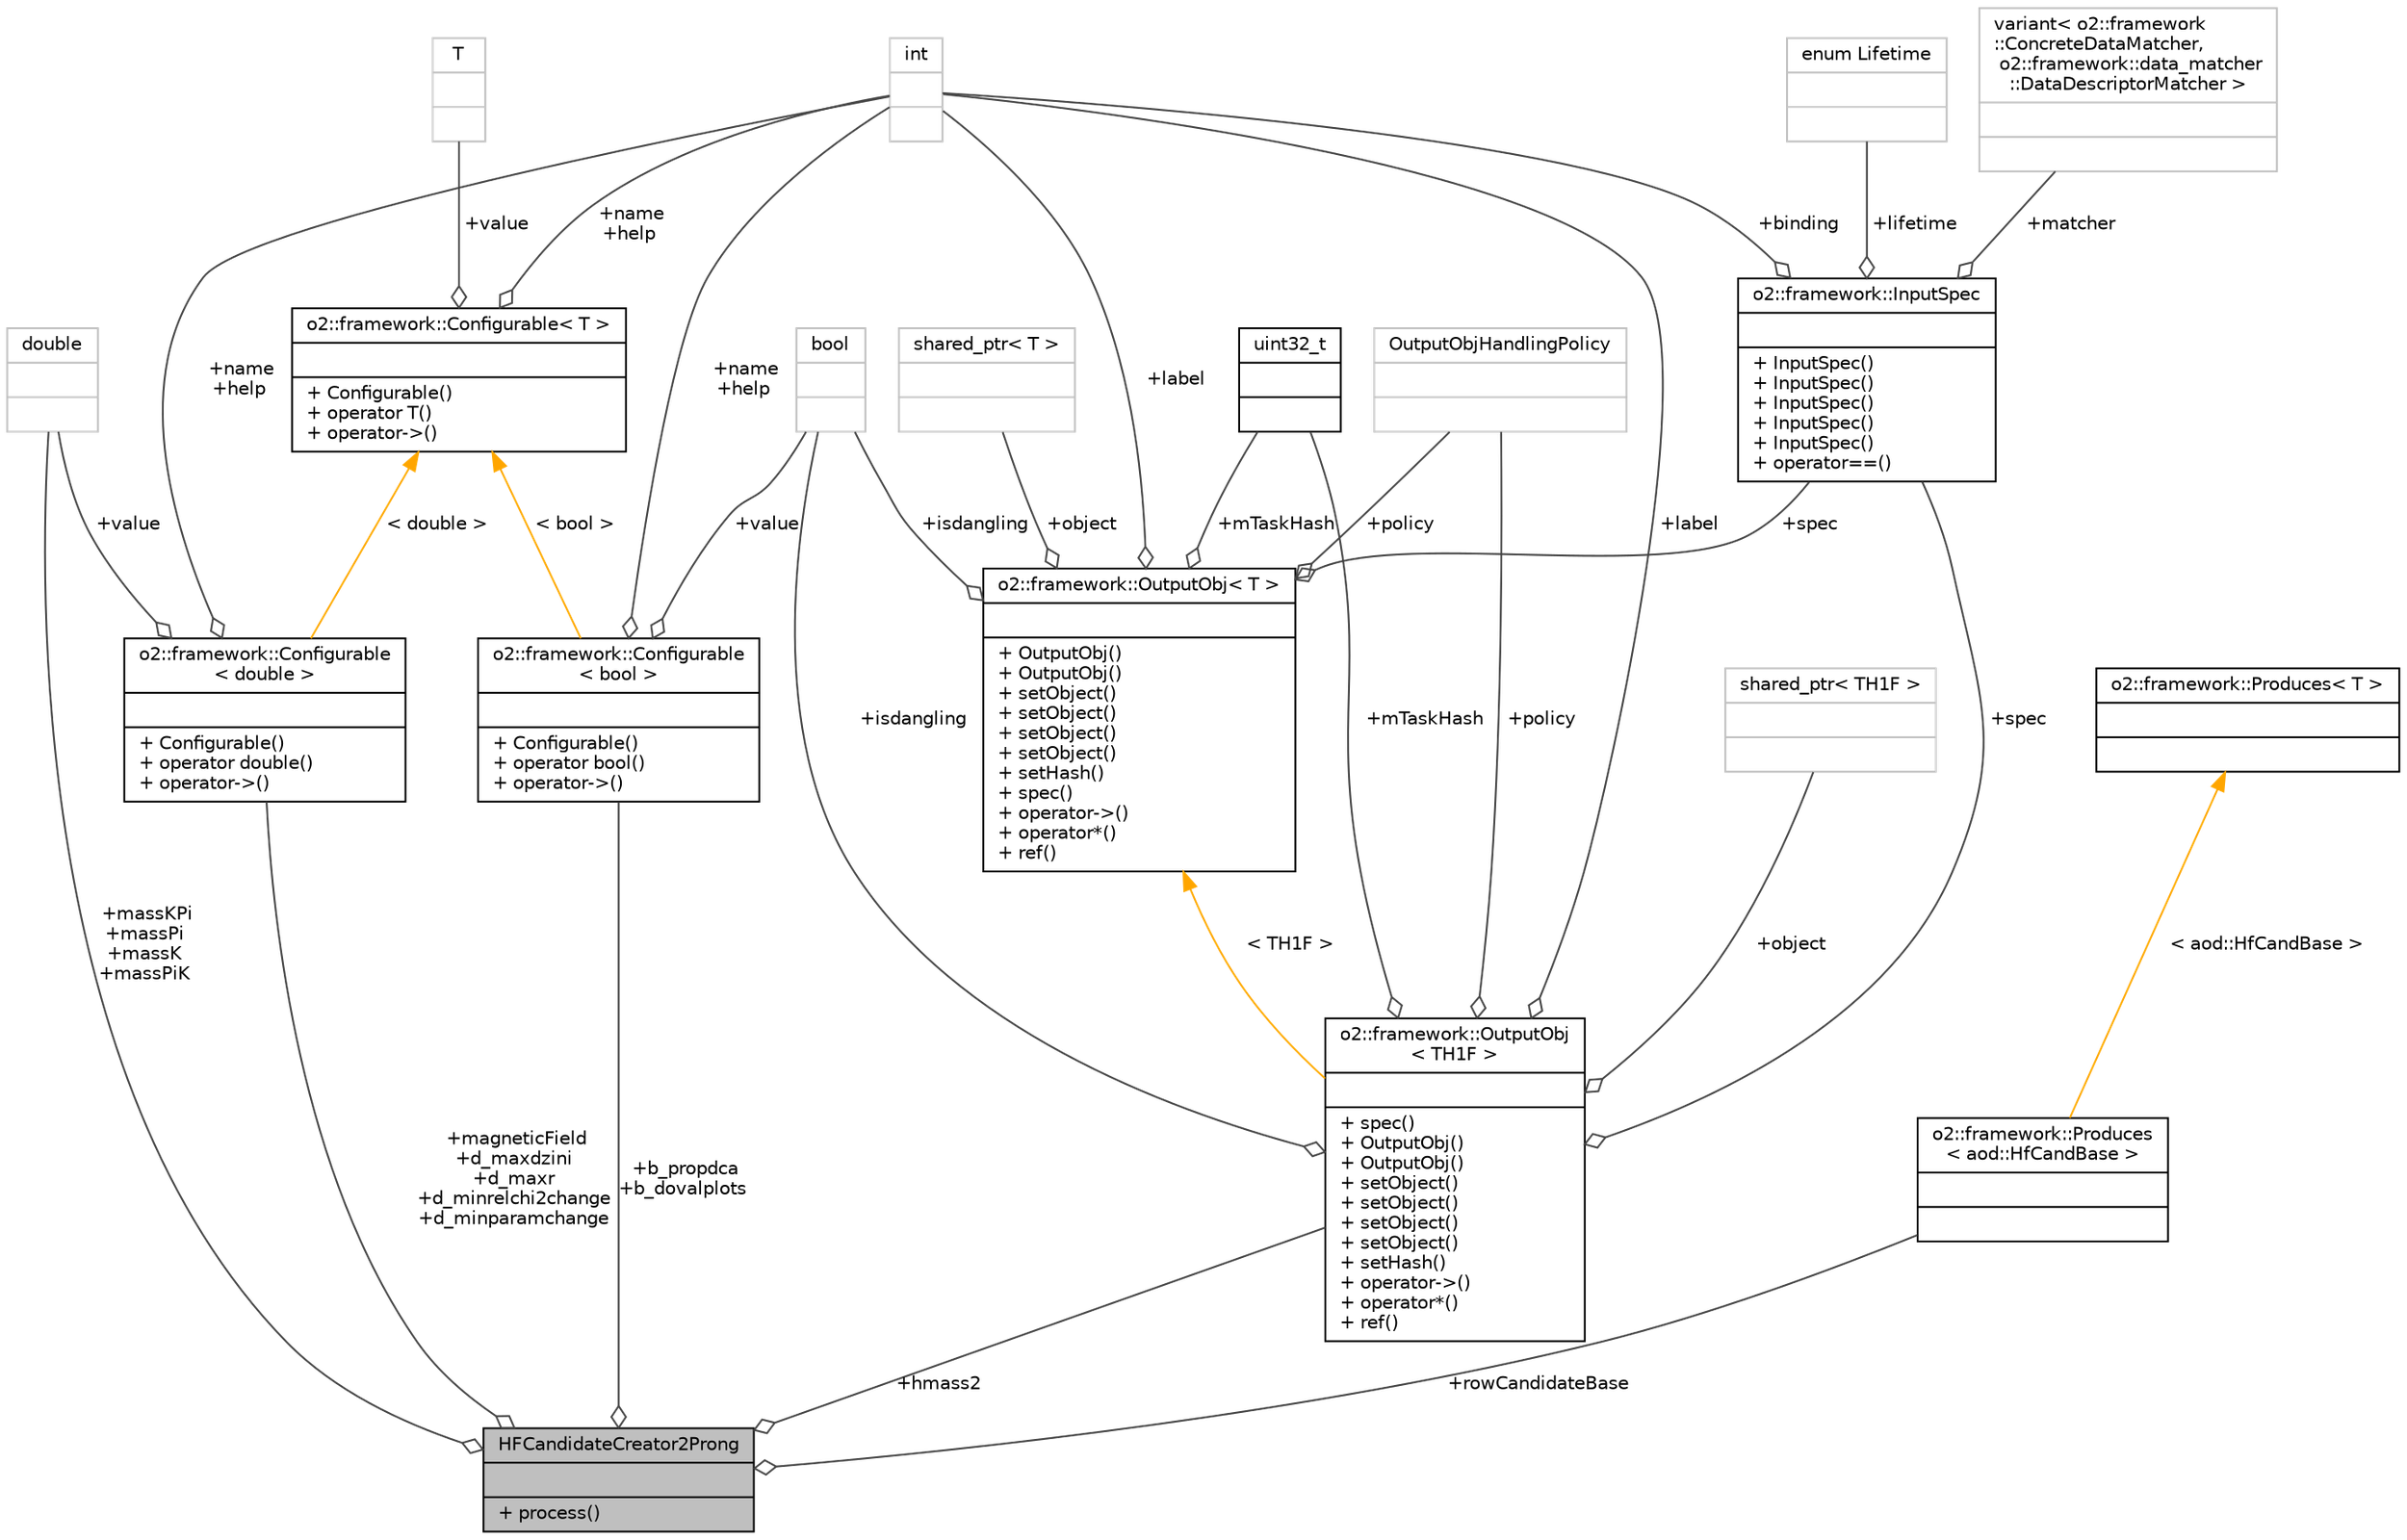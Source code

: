 digraph "HFCandidateCreator2Prong"
{
 // INTERACTIVE_SVG=YES
  bgcolor="transparent";
  edge [fontname="Helvetica",fontsize="10",labelfontname="Helvetica",labelfontsize="10"];
  node [fontname="Helvetica",fontsize="10",shape=record];
  Node1 [label="{HFCandidateCreator2Prong\n||+ process()\l}",height=0.2,width=0.4,color="black", fillcolor="grey75", style="filled", fontcolor="black"];
  Node2 -> Node1 [color="grey25",fontsize="10",style="solid",label=" +magneticField\n+d_maxdzini\n+d_maxr\n+d_minrelchi2change\n+d_minparamchange" ,arrowhead="odiamond",fontname="Helvetica"];
  Node2 [label="{o2::framework::Configurable\l\< double \>\n||+ Configurable()\l+ operator double()\l+ operator-\>()\l}",height=0.2,width=0.4,color="black",URL="$d8/d71/structo2_1_1framework_1_1Configurable.html"];
  Node3 -> Node2 [color="grey25",fontsize="10",style="solid",label=" +value" ,arrowhead="odiamond",fontname="Helvetica"];
  Node3 [label="{double\n||}",height=0.2,width=0.4,color="grey75"];
  Node4 -> Node2 [color="grey25",fontsize="10",style="solid",label=" +name\n+help" ,arrowhead="odiamond",fontname="Helvetica"];
  Node4 [label="{int\n||}",height=0.2,width=0.4,color="grey75"];
  Node5 -> Node2 [dir="back",color="orange",fontsize="10",style="solid",label=" \< double \>" ,fontname="Helvetica"];
  Node5 [label="{o2::framework::Configurable\< T \>\n||+ Configurable()\l+ operator T()\l+ operator-\>()\l}",height=0.2,width=0.4,color="black",URL="$d8/d71/structo2_1_1framework_1_1Configurable.html"];
  Node4 -> Node5 [color="grey25",fontsize="10",style="solid",label=" +name\n+help" ,arrowhead="odiamond",fontname="Helvetica"];
  Node6 -> Node5 [color="grey25",fontsize="10",style="solid",label=" +value" ,arrowhead="odiamond",fontname="Helvetica"];
  Node6 [label="{T\n||}",height=0.2,width=0.4,color="grey75"];
  Node3 -> Node1 [color="grey25",fontsize="10",style="solid",label=" +massKPi\n+massPi\n+massK\n+massPiK" ,arrowhead="odiamond",fontname="Helvetica"];
  Node7 -> Node1 [color="grey25",fontsize="10",style="solid",label=" +b_propdca\n+b_dovalplots" ,arrowhead="odiamond",fontname="Helvetica"];
  Node7 [label="{o2::framework::Configurable\l\< bool \>\n||+ Configurable()\l+ operator bool()\l+ operator-\>()\l}",height=0.2,width=0.4,color="black",URL="$d8/d71/structo2_1_1framework_1_1Configurable.html"];
  Node4 -> Node7 [color="grey25",fontsize="10",style="solid",label=" +name\n+help" ,arrowhead="odiamond",fontname="Helvetica"];
  Node8 -> Node7 [color="grey25",fontsize="10",style="solid",label=" +value" ,arrowhead="odiamond",fontname="Helvetica"];
  Node8 [label="{bool\n||}",height=0.2,width=0.4,color="grey75"];
  Node5 -> Node7 [dir="back",color="orange",fontsize="10",style="solid",label=" \< bool \>" ,fontname="Helvetica"];
  Node9 -> Node1 [color="grey25",fontsize="10",style="solid",label=" +hmass2" ,arrowhead="odiamond",fontname="Helvetica"];
  Node9 [label="{o2::framework::OutputObj\l\< TH1F \>\n||+ spec()\l+ OutputObj()\l+ OutputObj()\l+ setObject()\l+ setObject()\l+ setObject()\l+ setObject()\l+ setHash()\l+ operator-\>()\l+ operator*()\l+ ref()\l}",height=0.2,width=0.4,color="black",URL="$d4/d79/structo2_1_1framework_1_1OutputObj.html"];
  Node10 -> Node9 [color="grey25",fontsize="10",style="solid",label=" +policy" ,arrowhead="odiamond",fontname="Helvetica"];
  Node10 [label="{OutputObjHandlingPolicy\n||}",height=0.2,width=0.4,color="grey75"];
  Node11 -> Node9 [color="grey25",fontsize="10",style="solid",label=" +mTaskHash" ,arrowhead="odiamond",fontname="Helvetica"];
  Node11 [label="{uint32_t\n||}",height=0.2,width=0.4,color="black",URL="$d3/d87/classuint32__t.html"];
  Node4 -> Node9 [color="grey25",fontsize="10",style="solid",label=" +label" ,arrowhead="odiamond",fontname="Helvetica"];
  Node8 -> Node9 [color="grey25",fontsize="10",style="solid",label=" +isdangling" ,arrowhead="odiamond",fontname="Helvetica"];
  Node12 -> Node9 [color="grey25",fontsize="10",style="solid",label=" +spec" ,arrowhead="odiamond",fontname="Helvetica"];
  Node12 [label="{o2::framework::InputSpec\n||+ InputSpec()\l+ InputSpec()\l+ InputSpec()\l+ InputSpec()\l+ InputSpec()\l+ operator==()\l}",height=0.2,width=0.4,color="black",URL="$da/d96/structo2_1_1framework_1_1InputSpec.html"];
  Node13 -> Node12 [color="grey25",fontsize="10",style="solid",label=" +lifetime" ,arrowhead="odiamond",fontname="Helvetica"];
  Node13 [label="{enum Lifetime\n||}",height=0.2,width=0.4,color="grey75"];
  Node14 -> Node12 [color="grey25",fontsize="10",style="solid",label=" +matcher" ,arrowhead="odiamond",fontname="Helvetica"];
  Node14 [label="{variant\< o2::framework\l::ConcreteDataMatcher,\l o2::framework::data_matcher\l::DataDescriptorMatcher \>\n||}",height=0.2,width=0.4,color="grey75"];
  Node4 -> Node12 [color="grey25",fontsize="10",style="solid",label=" +binding" ,arrowhead="odiamond",fontname="Helvetica"];
  Node15 -> Node9 [color="grey25",fontsize="10",style="solid",label=" +object" ,arrowhead="odiamond",fontname="Helvetica"];
  Node15 [label="{shared_ptr\< TH1F \>\n||}",height=0.2,width=0.4,color="grey75"];
  Node16 -> Node9 [dir="back",color="orange",fontsize="10",style="solid",label=" \< TH1F \>" ,fontname="Helvetica"];
  Node16 [label="{o2::framework::OutputObj\< T \>\n||+ OutputObj()\l+ OutputObj()\l+ setObject()\l+ setObject()\l+ setObject()\l+ setObject()\l+ setHash()\l+ spec()\l+ operator-\>()\l+ operator*()\l+ ref()\l}",height=0.2,width=0.4,color="black",URL="$d4/d79/structo2_1_1framework_1_1OutputObj.html"];
  Node10 -> Node16 [color="grey25",fontsize="10",style="solid",label=" +policy" ,arrowhead="odiamond",fontname="Helvetica"];
  Node11 -> Node16 [color="grey25",fontsize="10",style="solid",label=" +mTaskHash" ,arrowhead="odiamond",fontname="Helvetica"];
  Node4 -> Node16 [color="grey25",fontsize="10",style="solid",label=" +label" ,arrowhead="odiamond",fontname="Helvetica"];
  Node17 -> Node16 [color="grey25",fontsize="10",style="solid",label=" +object" ,arrowhead="odiamond",fontname="Helvetica"];
  Node17 [label="{shared_ptr\< T \>\n||}",height=0.2,width=0.4,color="grey75"];
  Node8 -> Node16 [color="grey25",fontsize="10",style="solid",label=" +isdangling" ,arrowhead="odiamond",fontname="Helvetica"];
  Node12 -> Node16 [color="grey25",fontsize="10",style="solid",label=" +spec" ,arrowhead="odiamond",fontname="Helvetica"];
  Node18 -> Node1 [color="grey25",fontsize="10",style="solid",label=" +rowCandidateBase" ,arrowhead="odiamond",fontname="Helvetica"];
  Node18 [label="{o2::framework::Produces\l\< aod::HfCandBase \>\n||}",height=0.2,width=0.4,color="black",URL="$d6/d86/structo2_1_1framework_1_1Produces.html"];
  Node19 -> Node18 [dir="back",color="orange",fontsize="10",style="solid",label=" \< aod::HfCandBase \>" ,fontname="Helvetica"];
  Node19 [label="{o2::framework::Produces\< T \>\n||}",height=0.2,width=0.4,color="black",URL="$d6/d86/structo2_1_1framework_1_1Produces.html"];
}
